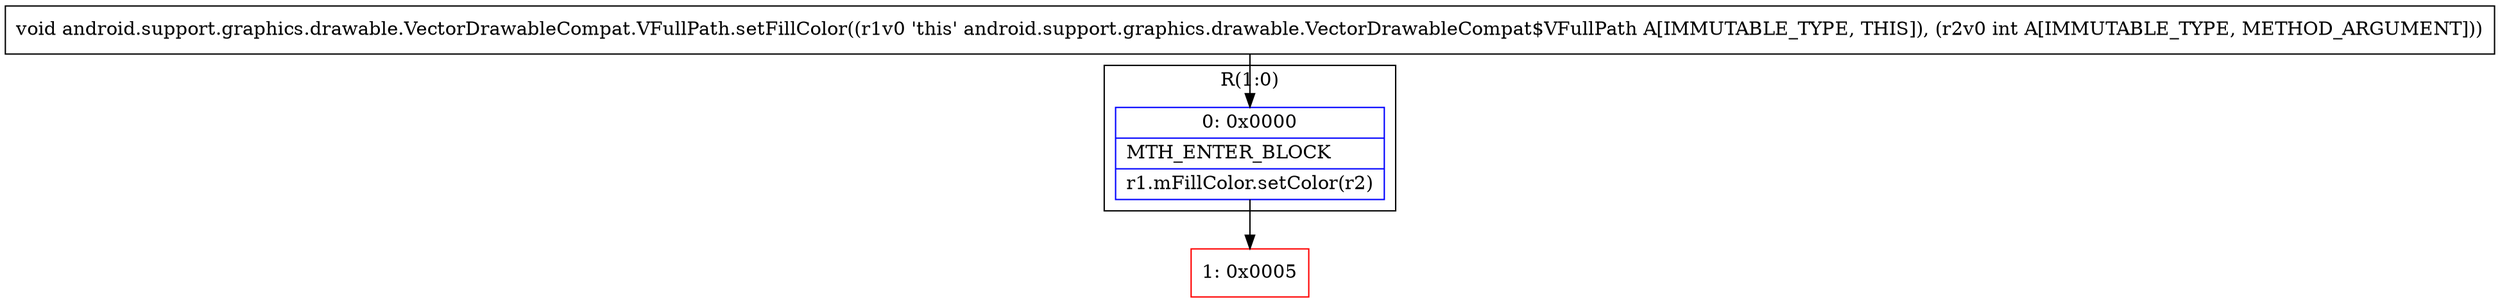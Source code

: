 digraph "CFG forandroid.support.graphics.drawable.VectorDrawableCompat.VFullPath.setFillColor(I)V" {
subgraph cluster_Region_1545996149 {
label = "R(1:0)";
node [shape=record,color=blue];
Node_0 [shape=record,label="{0\:\ 0x0000|MTH_ENTER_BLOCK\l|r1.mFillColor.setColor(r2)\l}"];
}
Node_1 [shape=record,color=red,label="{1\:\ 0x0005}"];
MethodNode[shape=record,label="{void android.support.graphics.drawable.VectorDrawableCompat.VFullPath.setFillColor((r1v0 'this' android.support.graphics.drawable.VectorDrawableCompat$VFullPath A[IMMUTABLE_TYPE, THIS]), (r2v0 int A[IMMUTABLE_TYPE, METHOD_ARGUMENT])) }"];
MethodNode -> Node_0;
Node_0 -> Node_1;
}

